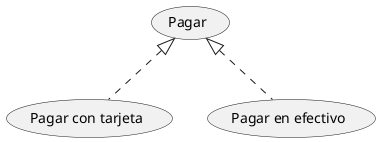 @startuml
usecase "Pagar" as p
usecase "Pagar con tarjeta" as pt
usecase "Pagar en efectivo" as pe
    p <|.. pt
    p <|.. pe

@enduml